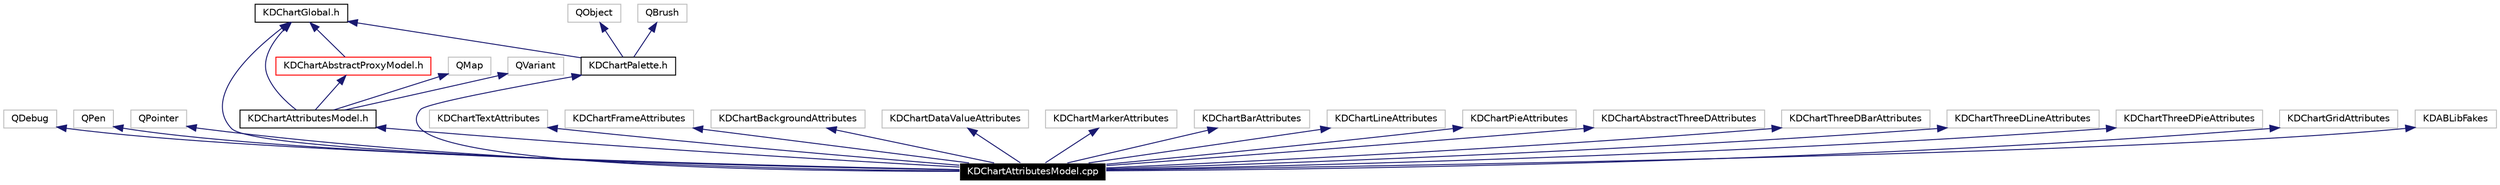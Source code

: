 digraph G
{
  edge [fontname="Helvetica",fontsize=10,labelfontname="Helvetica",labelfontsize=10];
  node [fontname="Helvetica",fontsize=10,shape=record];
  Node889 [label="KDChartAttributesModel.cpp",height=0.2,width=0.4,color="white", fillcolor="black", style="filled" fontcolor="white"];
  Node890 -> Node889 [dir=back,color="midnightblue",fontsize=10,style="solid",fontname="Helvetica"];
  Node890 [label="QDebug",height=0.2,width=0.4,color="grey75"];
  Node891 -> Node889 [dir=back,color="midnightblue",fontsize=10,style="solid",fontname="Helvetica"];
  Node891 [label="QPen",height=0.2,width=0.4,color="grey75"];
  Node892 -> Node889 [dir=back,color="midnightblue",fontsize=10,style="solid",fontname="Helvetica"];
  Node892 [label="QPointer",height=0.2,width=0.4,color="grey75"];
  Node893 -> Node889 [dir=back,color="midnightblue",fontsize=10,style="solid",fontname="Helvetica"];
  Node893 [label="KDChartAttributesModel.h",height=0.2,width=0.4,color="black",URL="$_k_d_chart_attributes_model_8h.html"];
  Node894 -> Node893 [dir=back,color="midnightblue",fontsize=10,style="solid",fontname="Helvetica"];
  Node894 [label="KDChartAbstractProxyModel.h",height=0.2,width=0.4,color="red",URL="$_k_d_chart_abstract_proxy_model_8h.html"];
  Node896 -> Node894 [dir=back,color="midnightblue",fontsize=10,style="solid",fontname="Helvetica"];
  Node896 [label="KDChartGlobal.h",height=0.2,width=0.4,color="black",URL="$_k_d_chart_global_8h.html"];
  Node902 -> Node893 [dir=back,color="midnightblue",fontsize=10,style="solid",fontname="Helvetica"];
  Node902 [label="QMap",height=0.2,width=0.4,color="grey75"];
  Node903 -> Node893 [dir=back,color="midnightblue",fontsize=10,style="solid",fontname="Helvetica"];
  Node903 [label="QVariant",height=0.2,width=0.4,color="grey75"];
  Node896 -> Node893 [dir=back,color="midnightblue",fontsize=10,style="solid",fontname="Helvetica"];
  Node904 -> Node889 [dir=back,color="midnightblue",fontsize=10,style="solid",fontname="Helvetica"];
  Node904 [label="KDChartPalette.h",height=0.2,width=0.4,color="black",URL="$_k_d_chart_palette_8h.html"];
  Node905 -> Node904 [dir=back,color="midnightblue",fontsize=10,style="solid",fontname="Helvetica"];
  Node905 [label="QObject",height=0.2,width=0.4,color="grey75"];
  Node906 -> Node904 [dir=back,color="midnightblue",fontsize=10,style="solid",fontname="Helvetica"];
  Node906 [label="QBrush",height=0.2,width=0.4,color="grey75"];
  Node896 -> Node904 [dir=back,color="midnightblue",fontsize=10,style="solid",fontname="Helvetica"];
  Node896 -> Node889 [dir=back,color="midnightblue",fontsize=10,style="solid",fontname="Helvetica"];
  Node907 -> Node889 [dir=back,color="midnightblue",fontsize=10,style="solid",fontname="Helvetica"];
  Node907 [label="KDChartTextAttributes",height=0.2,width=0.4,color="grey75"];
  Node908 -> Node889 [dir=back,color="midnightblue",fontsize=10,style="solid",fontname="Helvetica"];
  Node908 [label="KDChartFrameAttributes",height=0.2,width=0.4,color="grey75"];
  Node909 -> Node889 [dir=back,color="midnightblue",fontsize=10,style="solid",fontname="Helvetica"];
  Node909 [label="KDChartBackgroundAttributes",height=0.2,width=0.4,color="grey75"];
  Node910 -> Node889 [dir=back,color="midnightblue",fontsize=10,style="solid",fontname="Helvetica"];
  Node910 [label="KDChartDataValueAttributes",height=0.2,width=0.4,color="grey75"];
  Node911 -> Node889 [dir=back,color="midnightblue",fontsize=10,style="solid",fontname="Helvetica"];
  Node911 [label="KDChartMarkerAttributes",height=0.2,width=0.4,color="grey75"];
  Node912 -> Node889 [dir=back,color="midnightblue",fontsize=10,style="solid",fontname="Helvetica"];
  Node912 [label="KDChartBarAttributes",height=0.2,width=0.4,color="grey75"];
  Node913 -> Node889 [dir=back,color="midnightblue",fontsize=10,style="solid",fontname="Helvetica"];
  Node913 [label="KDChartLineAttributes",height=0.2,width=0.4,color="grey75"];
  Node914 -> Node889 [dir=back,color="midnightblue",fontsize=10,style="solid",fontname="Helvetica"];
  Node914 [label="KDChartPieAttributes",height=0.2,width=0.4,color="grey75"];
  Node915 -> Node889 [dir=back,color="midnightblue",fontsize=10,style="solid",fontname="Helvetica"];
  Node915 [label="KDChartAbstractThreeDAttributes",height=0.2,width=0.4,color="grey75"];
  Node916 -> Node889 [dir=back,color="midnightblue",fontsize=10,style="solid",fontname="Helvetica"];
  Node916 [label="KDChartThreeDBarAttributes",height=0.2,width=0.4,color="grey75"];
  Node917 -> Node889 [dir=back,color="midnightblue",fontsize=10,style="solid",fontname="Helvetica"];
  Node917 [label="KDChartThreeDLineAttributes",height=0.2,width=0.4,color="grey75"];
  Node918 -> Node889 [dir=back,color="midnightblue",fontsize=10,style="solid",fontname="Helvetica"];
  Node918 [label="KDChartThreeDPieAttributes",height=0.2,width=0.4,color="grey75"];
  Node919 -> Node889 [dir=back,color="midnightblue",fontsize=10,style="solid",fontname="Helvetica"];
  Node919 [label="KDChartGridAttributes",height=0.2,width=0.4,color="grey75"];
  Node920 -> Node889 [dir=back,color="midnightblue",fontsize=10,style="solid",fontname="Helvetica"];
  Node920 [label="KDABLibFakes",height=0.2,width=0.4,color="grey75"];
}
